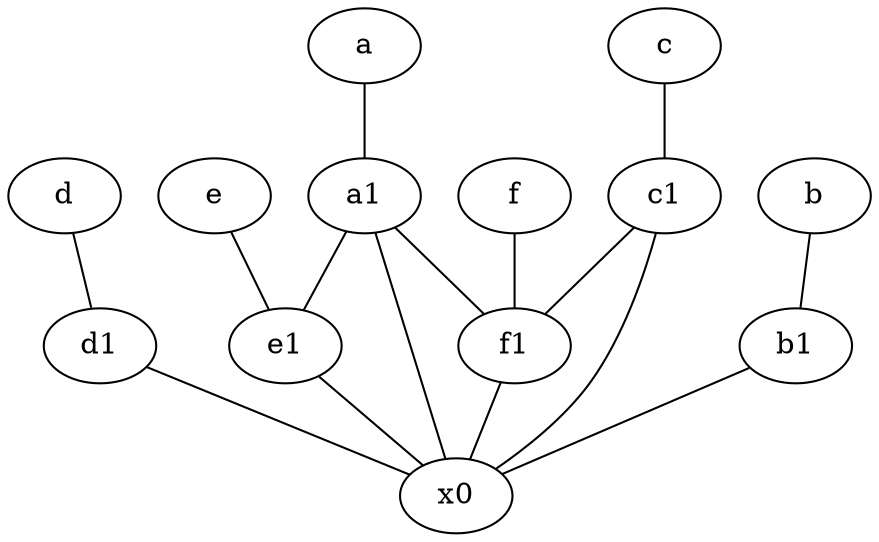 graph {
	node [labelfontsize=50]
	d [labelfontsize=50 pos="2,5!"]
	c1 [labelfontsize=50 pos="4.5,3!"]
	e [labelfontsize=50 pos="7,9!"]
	b1 [labelfontsize=50 pos="9,4!"]
	f [labelfontsize=50 pos="3,9!"]
	d1 [labelfontsize=50 pos="3,5!"]
	a [labelfontsize=50 pos="8,2!"]
	e1 [labelfontsize=50 pos="7,7!"]
	c [labelfontsize=50 pos="4.5,2!"]
	x0 [labelfontsize=50]
	a1 [labelfontsize=50 pos="8,3!"]
	b [labelfontsize=50 pos="10,4!"]
	f1 [labelfontsize=50 pos="3,8!"]
	f1 -- x0
	b1 -- x0
	d -- d1
	c1 -- f1
	a1 -- x0
	a1 -- f1
	c1 -- x0
	e1 -- x0
	b -- b1
	e -- e1
	a1 -- e1
	d1 -- x0
	f -- f1
	a -- a1
	c -- c1
}

